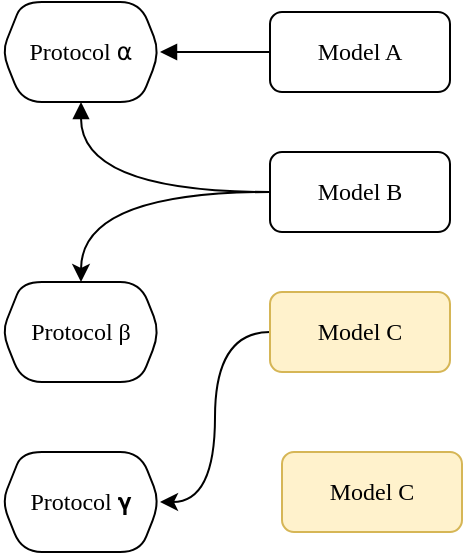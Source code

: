 <mxfile version="22.1.21" type="device" pages="2">
  <diagram id="JGq5mMFjrIXwyw8050Zy" name="overview">
    <mxGraphModel dx="1323" dy="1709" grid="1" gridSize="10" guides="1" tooltips="1" connect="1" arrows="1" fold="1" page="1" pageScale="1" pageWidth="827" pageHeight="1169" math="0" shadow="0">
      <root>
        <mxCell id="0" />
        <mxCell id="1" parent="0" />
        <mxCell id="GkBf_ReJm_KXZPCguamX-5" value="" style="edgeStyle=orthogonalEdgeStyle;rounded=1;orthogonalLoop=1;jettySize=auto;html=1;curved=1;strokeWidth=1;endArrow=block;endFill=1;fontFamily=Space Grotesk;" parent="1" source="GkBf_ReJm_KXZPCguamX-1" target="GkBf_ReJm_KXZPCguamX-4" edge="1">
          <mxGeometry relative="1" as="geometry" />
        </mxCell>
        <mxCell id="GkBf_ReJm_KXZPCguamX-1" value="&lt;font data-font-src=&quot;https://fonts.googleapis.com/css?family=Space+Grotesk&quot;&gt;Model A&lt;/font&gt;" style="rounded=1;whiteSpace=wrap;html=1;fontFamily=Space Grotesk;" parent="1" vertex="1">
          <mxGeometry x="124" y="-115" width="90" height="40" as="geometry" />
        </mxCell>
        <mxCell id="GkBf_ReJm_KXZPCguamX-7" style="edgeStyle=orthogonalEdgeStyle;rounded=1;orthogonalLoop=1;jettySize=auto;html=1;entryX=0.5;entryY=1;entryDx=0;entryDy=0;curved=1;strokeWidth=1;endArrow=block;endFill=1;fontFamily=Space Grotesk;" parent="1" source="GkBf_ReJm_KXZPCguamX-2" target="GkBf_ReJm_KXZPCguamX-4" edge="1">
          <mxGeometry relative="1" as="geometry" />
        </mxCell>
        <mxCell id="GkBf_ReJm_KXZPCguamX-9" style="edgeStyle=orthogonalEdgeStyle;rounded=1;orthogonalLoop=1;jettySize=auto;html=1;entryX=0.5;entryY=0;entryDx=0;entryDy=0;endArrow=classic;endFill=1;curved=1;fontFamily=Space Grotesk;" parent="1" source="GkBf_ReJm_KXZPCguamX-2" target="GkBf_ReJm_KXZPCguamX-8" edge="1">
          <mxGeometry relative="1" as="geometry" />
        </mxCell>
        <mxCell id="GkBf_ReJm_KXZPCguamX-2" value="&lt;font data-font-src=&quot;https://fonts.googleapis.com/css?family=Space+Grotesk&quot;&gt;Model B&lt;/font&gt;" style="rounded=1;whiteSpace=wrap;html=1;fontFamily=Space Grotesk;" parent="1" vertex="1">
          <mxGeometry x="124" y="-45" width="90" height="40" as="geometry" />
        </mxCell>
        <mxCell id="GkBf_ReJm_KXZPCguamX-11" style="edgeStyle=orthogonalEdgeStyle;rounded=1;orthogonalLoop=1;jettySize=auto;html=1;entryX=1;entryY=0.5;entryDx=0;entryDy=0;endArrow=classic;endFill=1;curved=1;fontFamily=Space Grotesk;" parent="1" source="GkBf_ReJm_KXZPCguamX-3" target="GkBf_ReJm_KXZPCguamX-10" edge="1">
          <mxGeometry relative="1" as="geometry" />
        </mxCell>
        <mxCell id="GkBf_ReJm_KXZPCguamX-3" value="&lt;font data-font-src=&quot;https://fonts.googleapis.com/css?family=Space+Grotesk&quot;&gt;Model C&lt;/font&gt;" style="rounded=1;whiteSpace=wrap;html=1;fontFamily=Space Grotesk;fillColor=#fff2cc;strokeColor=#d6b656;" parent="1" vertex="1">
          <mxGeometry x="124" y="25" width="90" height="40" as="geometry" />
        </mxCell>
        <mxCell id="GkBf_ReJm_KXZPCguamX-4" value="&lt;font&gt;Protocol ⍺&lt;/font&gt;" style="shape=hexagon;perimeter=hexagonPerimeter2;whiteSpace=wrap;html=1;fixedSize=1;rounded=1;size=10;fontFamily=Space Grotesk;" parent="1" vertex="1">
          <mxGeometry x="-10" y="-120" width="79" height="50" as="geometry" />
        </mxCell>
        <mxCell id="GkBf_ReJm_KXZPCguamX-8" value="Protocol β" style="shape=hexagon;perimeter=hexagonPerimeter2;whiteSpace=wrap;html=1;fixedSize=1;rounded=1;size=10;fontFamily=Space Grotesk;" parent="1" vertex="1">
          <mxGeometry x="-10" y="20" width="79" height="50" as="geometry" />
        </mxCell>
        <mxCell id="GkBf_ReJm_KXZPCguamX-10" value="Protocol 𝛄" style="shape=hexagon;perimeter=hexagonPerimeter2;whiteSpace=wrap;html=1;fixedSize=1;rounded=1;size=10;fontFamily=Space Grotesk;" parent="1" vertex="1">
          <mxGeometry x="-10" y="105" width="79" height="50" as="geometry" />
        </mxCell>
        <mxCell id="OIm4lDw_Z_PK5PcclofG-1" value="&lt;font data-font-src=&quot;https://fonts.googleapis.com/css?family=Space+Grotesk&quot;&gt;Model C&lt;/font&gt;" style="rounded=1;whiteSpace=wrap;html=1;fontFamily=Space Grotesk;fillColor=#fff2cc;strokeColor=#d6b656;" vertex="1" parent="1">
          <mxGeometry x="130" y="105" width="90" height="40" as="geometry" />
        </mxCell>
      </root>
    </mxGraphModel>
  </diagram>
  <diagram name="Copy of overview" id="SnBL0Dpb8uZPrskFr5Ma">
    <mxGraphModel dx="1944" dy="2383" grid="1" gridSize="10" guides="1" tooltips="1" connect="1" arrows="1" fold="1" page="1" pageScale="1" pageWidth="827" pageHeight="1169" math="0" shadow="0">
      <root>
        <mxCell id="kURvr1ytB9uSN7DURNPj-0" />
        <mxCell id="kURvr1ytB9uSN7DURNPj-1" parent="kURvr1ytB9uSN7DURNPj-0" />
        <mxCell id="kURvr1ytB9uSN7DURNPj-2" value="" style="edgeStyle=orthogonalEdgeStyle;rounded=1;orthogonalLoop=1;jettySize=auto;html=1;curved=1;strokeWidth=1;endArrow=block;endFill=1;fontFamily=Space Grotesk;" edge="1" parent="kURvr1ytB9uSN7DURNPj-1" source="kURvr1ytB9uSN7DURNPj-3" target="kURvr1ytB9uSN7DURNPj-9">
          <mxGeometry relative="1" as="geometry" />
        </mxCell>
        <mxCell id="kURvr1ytB9uSN7DURNPj-3" value="&lt;font data-font-src=&quot;https://fonts.googleapis.com/css?family=Space+Grotesk&quot;&gt;Model A&lt;/font&gt;" style="rounded=1;whiteSpace=wrap;html=1;fontFamily=Space Grotesk;" vertex="1" parent="kURvr1ytB9uSN7DURNPj-1">
          <mxGeometry x="124" y="-115" width="90" height="40" as="geometry" />
        </mxCell>
        <mxCell id="kURvr1ytB9uSN7DURNPj-4" style="edgeStyle=orthogonalEdgeStyle;rounded=1;orthogonalLoop=1;jettySize=auto;html=1;entryX=0.5;entryY=1;entryDx=0;entryDy=0;curved=1;strokeWidth=1;endArrow=block;endFill=1;fontFamily=Space Grotesk;" edge="1" parent="kURvr1ytB9uSN7DURNPj-1" source="kURvr1ytB9uSN7DURNPj-6" target="kURvr1ytB9uSN7DURNPj-9">
          <mxGeometry relative="1" as="geometry" />
        </mxCell>
        <mxCell id="kURvr1ytB9uSN7DURNPj-5" style="edgeStyle=orthogonalEdgeStyle;rounded=1;orthogonalLoop=1;jettySize=auto;html=1;entryX=0.5;entryY=0;entryDx=0;entryDy=0;endArrow=classic;endFill=1;curved=1;fontFamily=Space Grotesk;" edge="1" parent="kURvr1ytB9uSN7DURNPj-1" source="kURvr1ytB9uSN7DURNPj-6" target="kURvr1ytB9uSN7DURNPj-10">
          <mxGeometry relative="1" as="geometry" />
        </mxCell>
        <mxCell id="kURvr1ytB9uSN7DURNPj-6" value="&lt;font data-font-src=&quot;https://fonts.googleapis.com/css?family=Space+Grotesk&quot;&gt;Model B&lt;/font&gt;" style="rounded=1;whiteSpace=wrap;html=1;fontFamily=Space Grotesk;" vertex="1" parent="kURvr1ytB9uSN7DURNPj-1">
          <mxGeometry x="124" y="-45" width="90" height="40" as="geometry" />
        </mxCell>
        <mxCell id="kURvr1ytB9uSN7DURNPj-7" style="edgeStyle=orthogonalEdgeStyle;rounded=1;orthogonalLoop=1;jettySize=auto;html=1;entryX=1;entryY=0.5;entryDx=0;entryDy=0;endArrow=classic;endFill=1;curved=1;fontFamily=Space Grotesk;" edge="1" parent="kURvr1ytB9uSN7DURNPj-1" source="kURvr1ytB9uSN7DURNPj-8" target="kURvr1ytB9uSN7DURNPj-11">
          <mxGeometry relative="1" as="geometry" />
        </mxCell>
        <mxCell id="kURvr1ytB9uSN7DURNPj-8" value="&lt;font data-font-src=&quot;https://fonts.googleapis.com/css?family=Space+Grotesk&quot;&gt;Model C&lt;/font&gt;" style="rounded=1;whiteSpace=wrap;html=1;fontFamily=Space Grotesk;" vertex="1" parent="kURvr1ytB9uSN7DURNPj-1">
          <mxGeometry x="124" y="25" width="90" height="40" as="geometry" />
        </mxCell>
        <mxCell id="kURvr1ytB9uSN7DURNPj-9" value="&lt;font&gt;Protocol ⍺&lt;/font&gt;" style="shape=hexagon;perimeter=hexagonPerimeter2;whiteSpace=wrap;html=1;fixedSize=1;rounded=1;size=10;fontFamily=Space Grotesk;" vertex="1" parent="kURvr1ytB9uSN7DURNPj-1">
          <mxGeometry x="-10" y="-120" width="79" height="50" as="geometry" />
        </mxCell>
        <mxCell id="kURvr1ytB9uSN7DURNPj-10" value="Protocol β" style="shape=hexagon;perimeter=hexagonPerimeter2;whiteSpace=wrap;html=1;fixedSize=1;rounded=1;size=10;fontFamily=Space Grotesk;" vertex="1" parent="kURvr1ytB9uSN7DURNPj-1">
          <mxGeometry x="-10" y="20" width="79" height="50" as="geometry" />
        </mxCell>
        <mxCell id="kURvr1ytB9uSN7DURNPj-11" value="Protocol 𝛄" style="shape=hexagon;perimeter=hexagonPerimeter2;whiteSpace=wrap;html=1;fixedSize=1;rounded=1;size=10;fontFamily=Space Grotesk;" vertex="1" parent="kURvr1ytB9uSN7DURNPj-1">
          <mxGeometry x="-10" y="105" width="79" height="50" as="geometry" />
        </mxCell>
      </root>
    </mxGraphModel>
  </diagram>
</mxfile>
